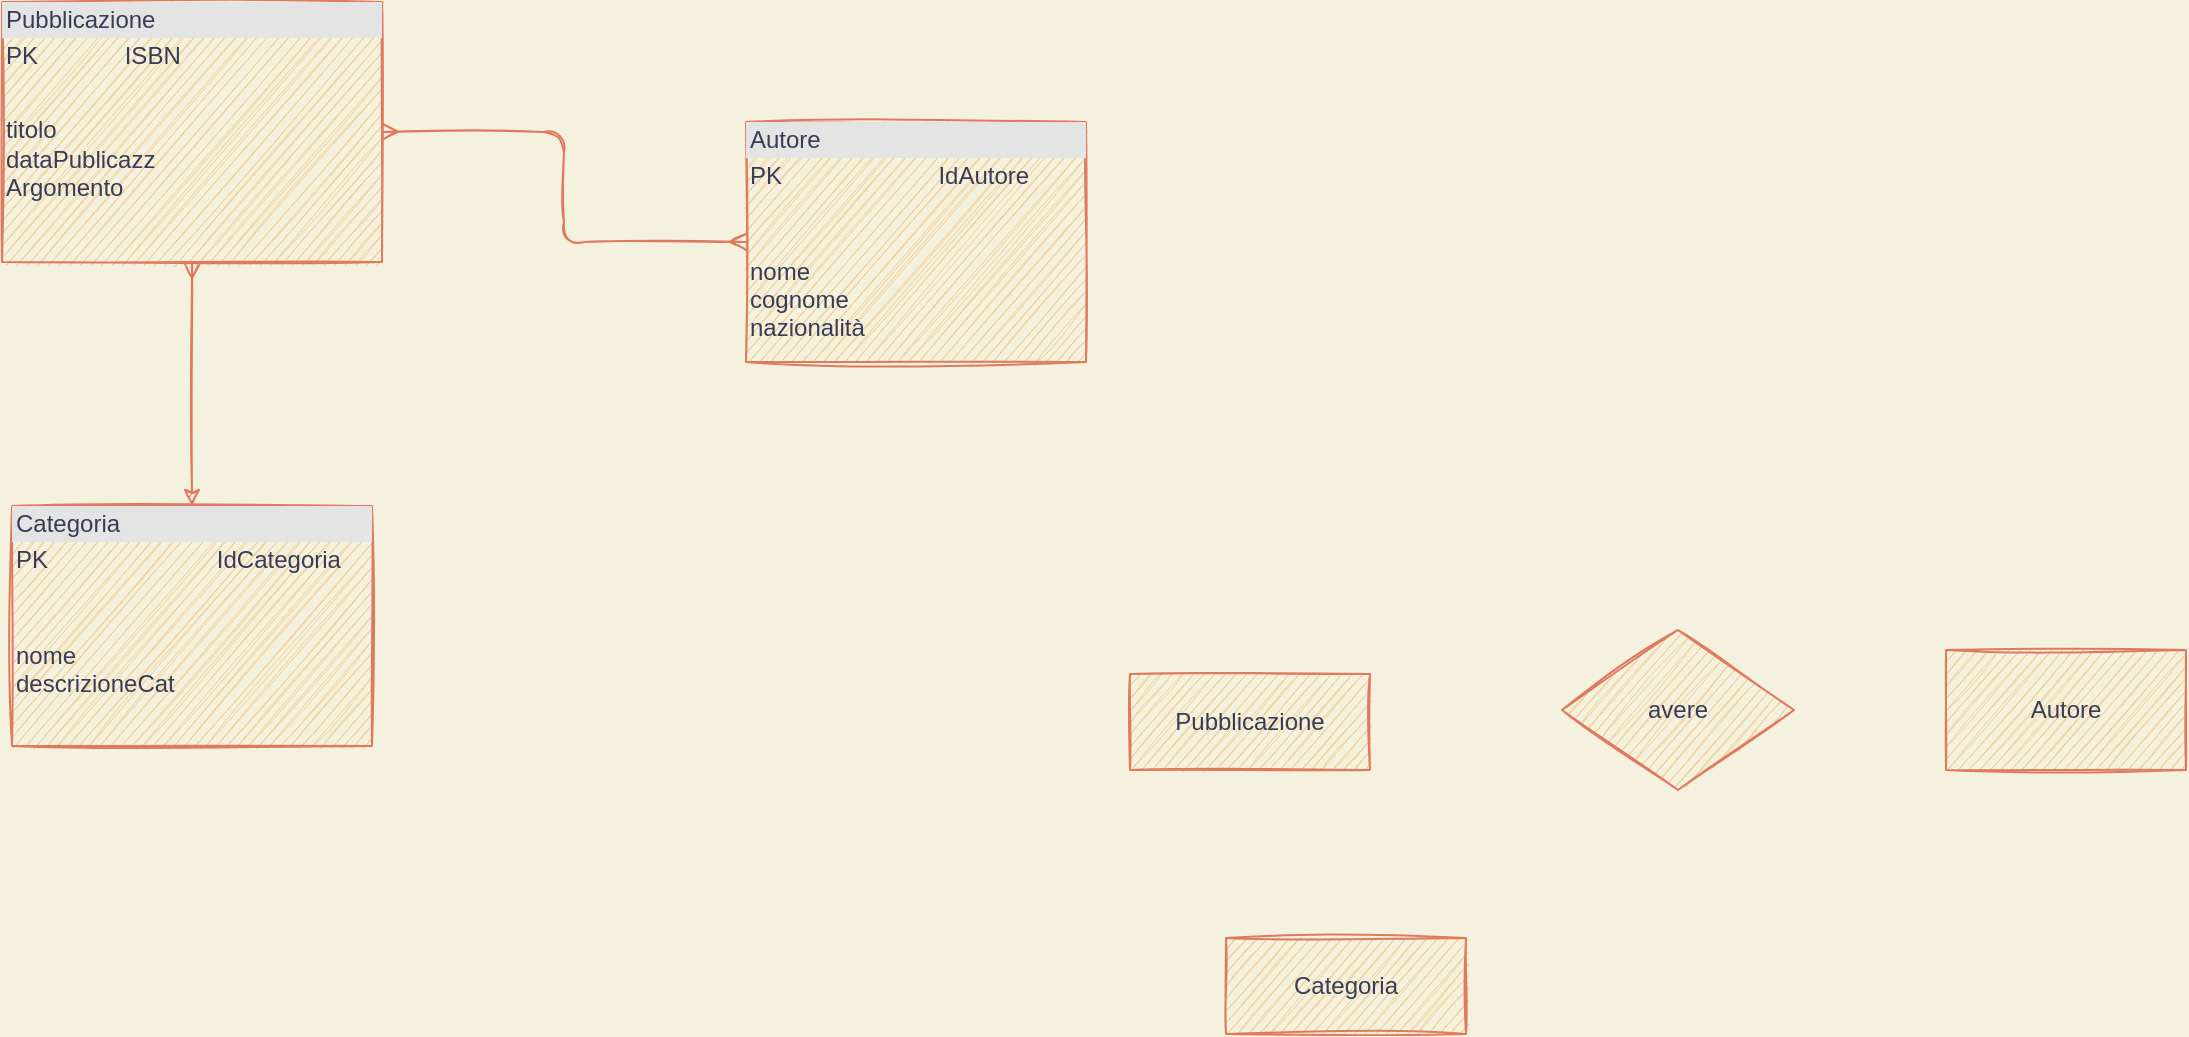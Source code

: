 <mxfile version="13.8.0" type="github">
  <diagram name="Page-1" id="e7e014a7-5840-1c2e-5031-d8a46d1fe8dd">
    <mxGraphModel dx="1221" dy="616" grid="1" gridSize="12" guides="1" tooltips="1" connect="1" arrows="1" fold="1" page="1" pageScale="1" pageWidth="1169" pageHeight="826" background="#F4F1DE" math="0" shadow="0">
      <root>
        <mxCell id="0" />
        <mxCell id="1" parent="0" />
        <mxCell id="9JYsia2ShdDi2QBqGWMo-45" style="edgeStyle=orthogonalEdgeStyle;orthogonalLoop=1;jettySize=auto;html=1;exitX=0.5;exitY=1;exitDx=0;exitDy=0;strokeColor=#E07A5F;fontColor=#393C56;startArrow=ERmany;startFill=0;labelBackgroundColor=#F4F1DE;sketch=1;" edge="1" parent="1" source="9JYsia2ShdDi2QBqGWMo-41" target="9JYsia2ShdDi2QBqGWMo-43">
          <mxGeometry relative="1" as="geometry" />
        </mxCell>
        <mxCell id="9JYsia2ShdDi2QBqGWMo-41" value="&lt;div style=&quot;box-sizing: border-box ; width: 100% ; background: #e4e4e4 ; padding: 2px&quot;&gt;Pubblicazione&lt;/div&gt;&lt;table style=&quot;width: 100% ; font-size: 1em&quot; cellpadding=&quot;2&quot; cellspacing=&quot;0&quot;&gt;&lt;tbody&gt;&lt;tr&gt;&lt;td&gt;PK&amp;nbsp; &amp;nbsp; &amp;nbsp; &amp;nbsp; &amp;nbsp; &amp;nbsp; &amp;nbsp;ISBN&lt;/td&gt;&lt;td&gt;&amp;nbsp; &amp;nbsp;&lt;/td&gt;&lt;/tr&gt;&lt;tr&gt;&lt;td&gt;&lt;br&gt;&lt;/td&gt;&lt;td&gt;&lt;br&gt;&lt;/td&gt;&lt;/tr&gt;&lt;tr&gt;&lt;td&gt;titolo&lt;br&gt;dataPublicazz&lt;br&gt;Argomento&lt;/td&gt;&lt;td&gt;&lt;br&gt;&lt;/td&gt;&lt;/tr&gt;&lt;/tbody&gt;&lt;/table&gt;" style="verticalAlign=top;align=left;overflow=fill;html=1;fillColor=#F2CC8F;strokeColor=#E07A5F;fontColor=#393C56;sketch=1;" vertex="1" parent="1">
          <mxGeometry x="12" y="12" width="190" height="130" as="geometry" />
        </mxCell>
        <mxCell id="9JYsia2ShdDi2QBqGWMo-42" value="&lt;div style=&quot;box-sizing: border-box ; width: 100% ; background: #e4e4e4 ; padding: 2px&quot;&gt;Autore&lt;/div&gt;&lt;table style=&quot;width: 100% ; font-size: 1em&quot; cellpadding=&quot;2&quot; cellspacing=&quot;0&quot;&gt;&lt;tbody&gt;&lt;tr&gt;&lt;td&gt;PK&lt;/td&gt;&lt;td&gt;IdAutore&lt;/td&gt;&lt;/tr&gt;&lt;tr&gt;&lt;td&gt;&lt;br&gt;&lt;br&gt;nome&lt;br&gt;cognome&lt;br&gt;nazionalità&lt;/td&gt;&lt;td&gt;&lt;br&gt;&lt;/td&gt;&lt;/tr&gt;&lt;tr&gt;&lt;td&gt;&lt;/td&gt;&lt;td&gt;&lt;br&gt;&lt;/td&gt;&lt;/tr&gt;&lt;/tbody&gt;&lt;/table&gt;" style="verticalAlign=top;align=left;overflow=fill;html=1;fillColor=#F2CC8F;strokeColor=#E07A5F;fontColor=#393C56;sketch=1;" vertex="1" parent="1">
          <mxGeometry x="384" y="72" width="170" height="120" as="geometry" />
        </mxCell>
        <mxCell id="9JYsia2ShdDi2QBqGWMo-43" value="&lt;div style=&quot;box-sizing: border-box ; width: 100% ; background: #e4e4e4 ; padding: 2px&quot;&gt;Categoria&lt;/div&gt;&lt;table style=&quot;width: 100% ; font-size: 1em&quot; cellpadding=&quot;2&quot; cellspacing=&quot;0&quot;&gt;&lt;tbody&gt;&lt;tr&gt;&lt;td&gt;PK&lt;/td&gt;&lt;td&gt;IdCategoria&lt;/td&gt;&lt;/tr&gt;&lt;tr&gt;&lt;td&gt;&lt;br&gt;&lt;br&gt;nome&lt;br&gt;descrizioneCat&lt;/td&gt;&lt;td&gt;&lt;/td&gt;&lt;/tr&gt;&lt;/tbody&gt;&lt;/table&gt;" style="verticalAlign=top;align=left;overflow=fill;html=1;fillColor=#F2CC8F;strokeColor=#E07A5F;fontColor=#393C56;sketch=1;" vertex="1" parent="1">
          <mxGeometry x="17" y="264" width="180" height="120" as="geometry" />
        </mxCell>
        <mxCell id="9JYsia2ShdDi2QBqGWMo-51" style="edgeStyle=orthogonalEdgeStyle;orthogonalLoop=1;jettySize=auto;html=1;exitX=0.5;exitY=1;exitDx=0;exitDy=0;strokeColor=#E07A5F;fontColor=#393C56;labelBackgroundColor=#F4F1DE;sketch=1;" edge="1" parent="1" source="9JYsia2ShdDi2QBqGWMo-41" target="9JYsia2ShdDi2QBqGWMo-41">
          <mxGeometry relative="1" as="geometry" />
        </mxCell>
        <mxCell id="9JYsia2ShdDi2QBqGWMo-69" value="" style="endArrow=ERmany;html=1;edgeStyle=orthogonalEdgeStyle;strokeColor=#E07A5F;fillColor=#F2CC8F;fontColor=#393C56;startArrow=ERmany;startFill=0;endFill=0;labelBackgroundColor=#F4F1DE;sketch=1;exitX=1;exitY=0.5;exitDx=0;exitDy=0;" edge="1" parent="1" source="9JYsia2ShdDi2QBqGWMo-41" target="9JYsia2ShdDi2QBqGWMo-42">
          <mxGeometry relative="1" as="geometry">
            <mxPoint x="290" y="160" as="sourcePoint" />
            <mxPoint x="450" y="160" as="targetPoint" />
          </mxGeometry>
        </mxCell>
        <mxCell id="9JYsia2ShdDi2QBqGWMo-72" value="Categoria" style="whiteSpace=wrap;html=1;sketch=1;strokeColor=#E07A5F;fillColor=#F2CC8F;fontColor=#393C56;" vertex="1" parent="1">
          <mxGeometry x="624" y="480" width="120" height="48" as="geometry" />
        </mxCell>
        <mxCell id="9JYsia2ShdDi2QBqGWMo-73" value="Autore" style="whiteSpace=wrap;html=1;sketch=1;strokeColor=#E07A5F;fillColor=#F2CC8F;fontColor=#393C56;" vertex="1" parent="1">
          <mxGeometry x="984" y="336" width="120" height="60" as="geometry" />
        </mxCell>
        <mxCell id="9JYsia2ShdDi2QBqGWMo-74" value="Pubblicazione" style="whiteSpace=wrap;html=1;sketch=1;strokeColor=#E07A5F;fillColor=#F2CC8F;fontColor=#393C56;" vertex="1" parent="1">
          <mxGeometry x="576" y="348" width="120" height="48" as="geometry" />
        </mxCell>
        <mxCell id="9JYsia2ShdDi2QBqGWMo-75" style="edgeStyle=orthogonalEdgeStyle;rounded=1;sketch=1;orthogonalLoop=1;jettySize=auto;html=1;exitX=0.5;exitY=1;exitDx=0;exitDy=0;strokeColor=#E07A5F;fillColor=#F2CC8F;fontColor=#393C56;" edge="1" parent="1" source="9JYsia2ShdDi2QBqGWMo-73" target="9JYsia2ShdDi2QBqGWMo-73">
          <mxGeometry relative="1" as="geometry" />
        </mxCell>
        <mxCell id="9JYsia2ShdDi2QBqGWMo-79" value="avere" style="rhombus;whiteSpace=wrap;html=1;sketch=1;strokeColor=#E07A5F;fillColor=#F2CC8F;fontColor=#393C56;" vertex="1" parent="1">
          <mxGeometry x="792" y="326" width="116" height="80" as="geometry" />
        </mxCell>
      </root>
    </mxGraphModel>
  </diagram>
</mxfile>

